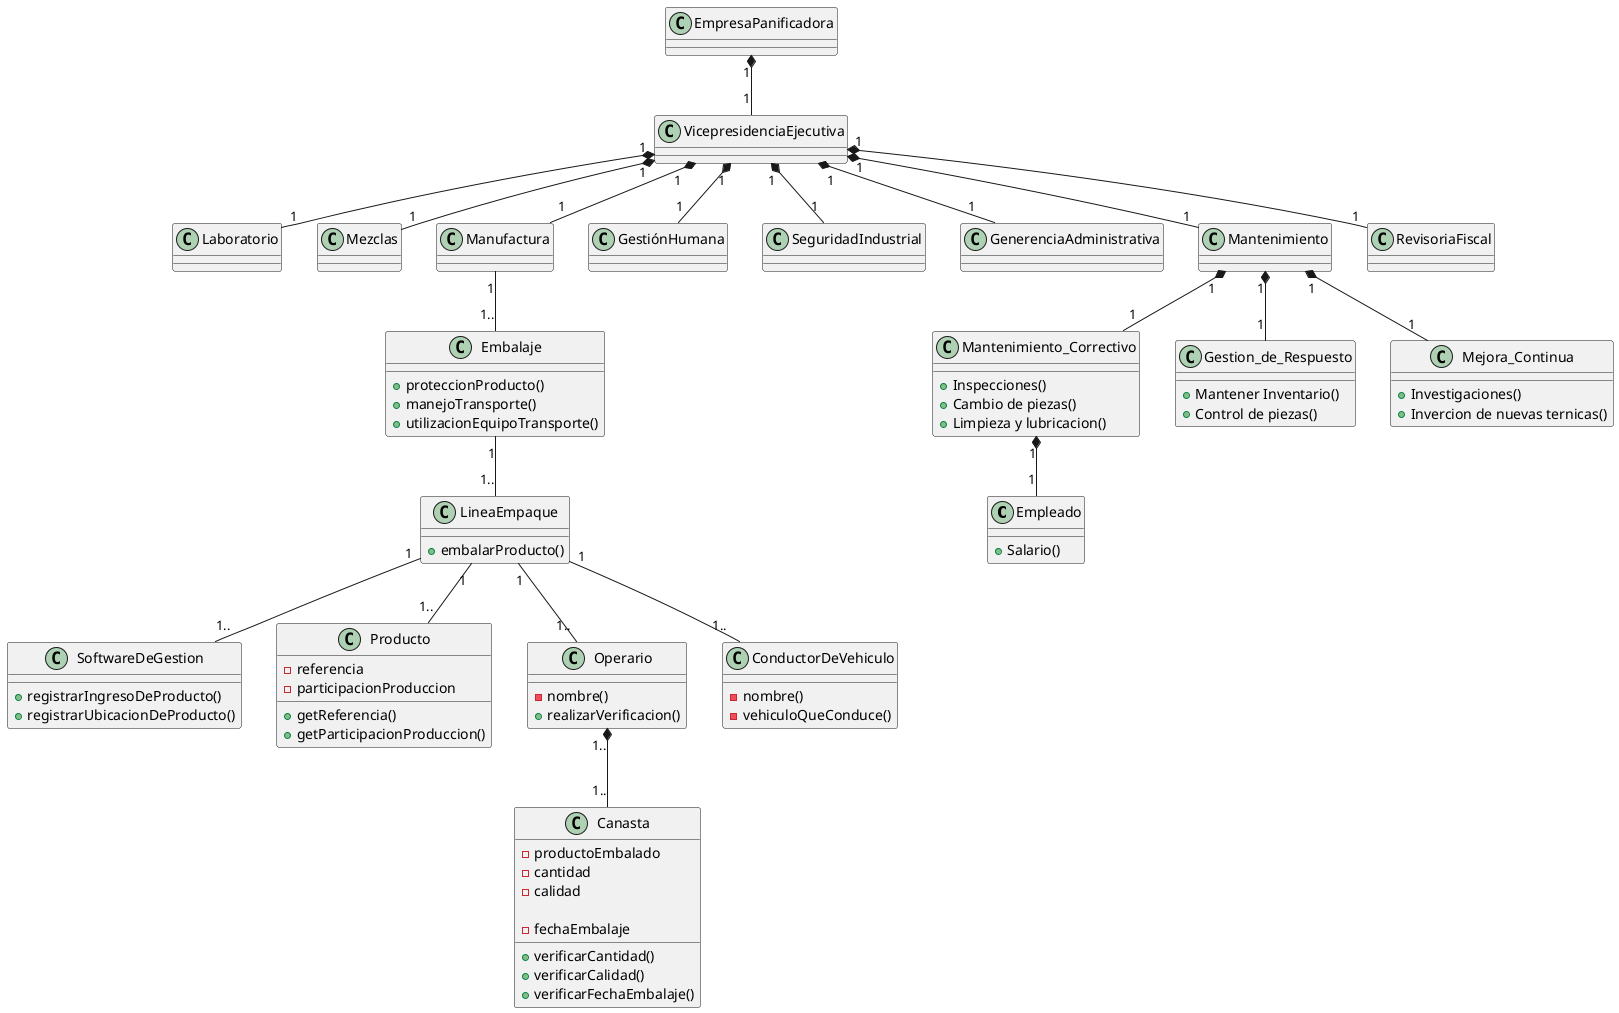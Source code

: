 @startuml

class Empleado{
     +Salario()
} 
class Laboratorio{}
class Mezclas {}
class Manufactura 
class Mantenimiento_Correctivo{
    +Inspecciones()
  +Cambio de piezas()
  +Limpieza y lubricacion()
}
class Gestion_de_Respuesto{
    +Mantener Inventario()
    +Control de piezas()
}
class Mejora_Continua{
    +Investigaciones()
    +Invercion de nuevas ternicas()
} 

class Embalaje {
  +proteccionProducto()
  +manejoTransporte()
  +utilizacionEquipoTransporte()
}

class LineaEmpaque {
  +embalarProducto()
}

class SoftwareDeGestion {
    +registrarIngresoDeProducto()
    +registrarUbicacionDeProducto()
}

class Producto {
  -referencia
  -participacionProduccion
  +getReferencia()
  +getParticipacionProduccion()
}

class Operario {
  -nombre() 
  +realizarVerificacion()
}

class ConductorDeVehiculo {
  -nombre()
  -vehiculoQueConduce()
}

class Canasta {
  -productoEmbalado
  -cantidad
  -calidad
  
  -fechaEmbalaje
  +verificarCantidad()
  +verificarCalidad()
  +verificarFechaEmbalaje()
}

class GestiónHumana {}
class SeguridadIndustrial{}
EmpresaPanificadora "1" *-- "1" VicepresidenciaEjecutiva
VicepresidenciaEjecutiva "1" *-- "1" Laboratorio
VicepresidenciaEjecutiva "1" *-- "1" Mezclas
VicepresidenciaEjecutiva "1" *-- "1" Manufactura
VicepresidenciaEjecutiva "1" *-- "1" GenerenciaAdministrativa 
VicepresidenciaEjecutiva "1" *-- "1" Mantenimiento 
VicepresidenciaEjecutiva "1" *-- "1" RevisoriaFiscal
Manufactura "1" -- "1.." Embalaje
Embalaje "1" -- "1.." LineaEmpaque
LineaEmpaque "1" -- "1.." Producto
LineaEmpaque "1" -- "1.." SoftwareDeGestion
LineaEmpaque "1" -- "1.." Operario
LineaEmpaque "1" -- "1.." ConductorDeVehiculo
Operario "1.." *-- "1.." Canasta
VicepresidenciaEjecutiva "1" *-- "1" GestiónHumana
VicepresidenciaEjecutiva "1" *-- "1" SeguridadIndustrial  
 Mantenimiento"1" *-- "1" Mantenimiento_Correctivo
 Mantenimiento"1" *-- "1" Gestion_de_Respuesto
Mantenimiento"1" *-- "1" Mejora_Continua
Mantenimiento_Correctivo "1" *-- "1" Empleado

@enduml